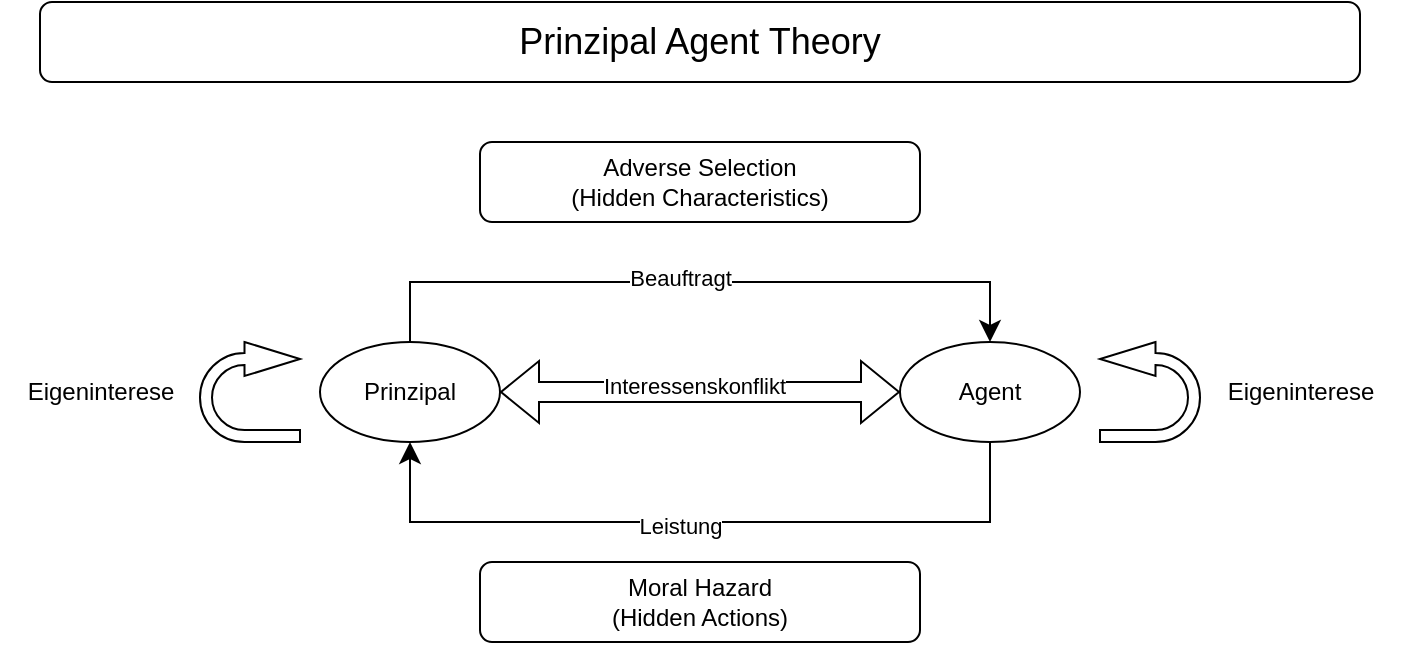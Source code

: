 <mxfile version="24.9.0">
  <diagram name="Seite-1" id="LlAV0aN3McVEwdfRjpWG">
    <mxGraphModel dx="880" dy="595" grid="1" gridSize="10" guides="1" tooltips="1" connect="1" arrows="1" fold="1" page="1" pageScale="1" pageWidth="827" pageHeight="1169" math="0" shadow="0">
      <root>
        <mxCell id="0" />
        <mxCell id="1" parent="0" />
        <mxCell id="kLmIG4iRkcMbvo4lLbTO-1" value="Prinzipal" style="ellipse;whiteSpace=wrap;html=1;" vertex="1" parent="1">
          <mxGeometry x="180" y="230" width="90" height="50" as="geometry" />
        </mxCell>
        <mxCell id="kLmIG4iRkcMbvo4lLbTO-2" value="Agent" style="ellipse;whiteSpace=wrap;html=1;" vertex="1" parent="1">
          <mxGeometry x="470" y="230" width="90" height="50" as="geometry" />
        </mxCell>
        <mxCell id="kLmIG4iRkcMbvo4lLbTO-3" value="" style="shape=flexArrow;endArrow=classic;startArrow=classic;html=1;rounded=0;exitX=1;exitY=0.5;exitDx=0;exitDy=0;entryX=0;entryY=0.5;entryDx=0;entryDy=0;" edge="1" parent="1" source="kLmIG4iRkcMbvo4lLbTO-1" target="kLmIG4iRkcMbvo4lLbTO-2">
          <mxGeometry width="100" height="100" relative="1" as="geometry">
            <mxPoint x="360" y="360" as="sourcePoint" />
            <mxPoint x="460" y="260" as="targetPoint" />
          </mxGeometry>
        </mxCell>
        <mxCell id="kLmIG4iRkcMbvo4lLbTO-4" value="Interessenskonflikt" style="edgeLabel;html=1;align=center;verticalAlign=middle;resizable=0;points=[];" vertex="1" connectable="0" parent="kLmIG4iRkcMbvo4lLbTO-3">
          <mxGeometry x="-0.03" y="3" relative="1" as="geometry">
            <mxPoint as="offset" />
          </mxGeometry>
        </mxCell>
        <mxCell id="kLmIG4iRkcMbvo4lLbTO-5" value="" style="edgeStyle=elbowEdgeStyle;elbow=horizontal;endArrow=classic;html=1;curved=0;rounded=0;endSize=8;startSize=8;exitX=0.5;exitY=0;exitDx=0;exitDy=0;entryX=0.5;entryY=0;entryDx=0;entryDy=0;" edge="1" parent="1" source="kLmIG4iRkcMbvo4lLbTO-1" target="kLmIG4iRkcMbvo4lLbTO-2">
          <mxGeometry width="50" height="50" relative="1" as="geometry">
            <mxPoint x="390" y="330" as="sourcePoint" />
            <mxPoint x="460" y="190" as="targetPoint" />
            <Array as="points">
              <mxPoint x="370" y="200" />
            </Array>
          </mxGeometry>
        </mxCell>
        <mxCell id="kLmIG4iRkcMbvo4lLbTO-7" value="Beauftragt" style="edgeLabel;html=1;align=center;verticalAlign=middle;resizable=0;points=[];" vertex="1" connectable="0" parent="kLmIG4iRkcMbvo4lLbTO-5">
          <mxGeometry x="-0.103" y="2" relative="1" as="geometry">
            <mxPoint x="8" as="offset" />
          </mxGeometry>
        </mxCell>
        <mxCell id="kLmIG4iRkcMbvo4lLbTO-8" value="" style="edgeStyle=elbowEdgeStyle;elbow=horizontal;endArrow=classic;html=1;curved=0;rounded=0;endSize=8;startSize=8;exitX=0.5;exitY=1;exitDx=0;exitDy=0;entryX=0.5;entryY=1;entryDx=0;entryDy=0;" edge="1" parent="1" source="kLmIG4iRkcMbvo4lLbTO-2" target="kLmIG4iRkcMbvo4lLbTO-1">
          <mxGeometry width="50" height="50" relative="1" as="geometry">
            <mxPoint x="235" y="320" as="sourcePoint" />
            <mxPoint x="525" y="320" as="targetPoint" />
            <Array as="points">
              <mxPoint x="370" y="320" />
            </Array>
          </mxGeometry>
        </mxCell>
        <mxCell id="kLmIG4iRkcMbvo4lLbTO-9" value="Leistung" style="edgeLabel;html=1;align=center;verticalAlign=middle;resizable=0;points=[];" vertex="1" connectable="0" parent="kLmIG4iRkcMbvo4lLbTO-8">
          <mxGeometry x="-0.103" y="2" relative="1" as="geometry">
            <mxPoint x="-29" as="offset" />
          </mxGeometry>
        </mxCell>
        <mxCell id="kLmIG4iRkcMbvo4lLbTO-10" value="" style="html=1;shadow=0;dashed=0;align=center;verticalAlign=middle;shape=mxgraph.arrows2.uTurnArrow;dy=3;arrowHead=17;dx2=27.75;" vertex="1" parent="1">
          <mxGeometry x="120" y="230" width="50" height="50" as="geometry" />
        </mxCell>
        <mxCell id="kLmIG4iRkcMbvo4lLbTO-11" value="" style="html=1;shadow=0;dashed=0;align=center;verticalAlign=middle;shape=mxgraph.arrows2.uTurnArrow;dy=3;arrowHead=17;dx2=27.75;flipH=1;" vertex="1" parent="1">
          <mxGeometry x="570" y="230" width="50" height="50" as="geometry" />
        </mxCell>
        <mxCell id="kLmIG4iRkcMbvo4lLbTO-12" value="Eigeninterese" style="text;html=1;align=center;verticalAlign=middle;resizable=0;points=[];autosize=1;strokeColor=none;fillColor=none;" vertex="1" parent="1">
          <mxGeometry x="20" y="240" width="100" height="30" as="geometry" />
        </mxCell>
        <mxCell id="kLmIG4iRkcMbvo4lLbTO-13" value="Eigeninterese" style="text;html=1;align=center;verticalAlign=middle;resizable=0;points=[];autosize=1;strokeColor=none;fillColor=none;" vertex="1" parent="1">
          <mxGeometry x="620" y="240" width="100" height="30" as="geometry" />
        </mxCell>
        <mxCell id="kLmIG4iRkcMbvo4lLbTO-14" value="Adverse Selection&lt;div&gt;(Hidden Characteristics)&lt;/div&gt;" style="rounded=1;whiteSpace=wrap;html=1;" vertex="1" parent="1">
          <mxGeometry x="260" y="130" width="220" height="40" as="geometry" />
        </mxCell>
        <mxCell id="kLmIG4iRkcMbvo4lLbTO-15" value="Moral Hazard&lt;div&gt;(Hidden Actions)&lt;/div&gt;" style="rounded=1;whiteSpace=wrap;html=1;" vertex="1" parent="1">
          <mxGeometry x="260" y="340" width="220" height="40" as="geometry" />
        </mxCell>
        <mxCell id="kLmIG4iRkcMbvo4lLbTO-16" value="&lt;font style=&quot;font-size: 18px;&quot;&gt;Prinzipal Agent Theory&lt;/font&gt;" style="rounded=1;whiteSpace=wrap;html=1;" vertex="1" parent="1">
          <mxGeometry x="40" y="60" width="660" height="40" as="geometry" />
        </mxCell>
      </root>
    </mxGraphModel>
  </diagram>
</mxfile>
